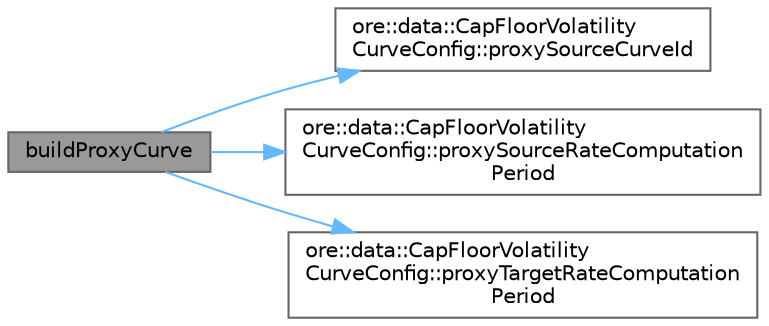 digraph "buildProxyCurve"
{
 // INTERACTIVE_SVG=YES
 // LATEX_PDF_SIZE
  bgcolor="transparent";
  edge [fontname=Helvetica,fontsize=10,labelfontname=Helvetica,labelfontsize=10];
  node [fontname=Helvetica,fontsize=10,shape=box,height=0.2,width=0.4];
  rankdir="LR";
  Node1 [label="buildProxyCurve",height=0.2,width=0.4,color="gray40", fillcolor="grey60", style="filled", fontcolor="black",tooltip="Build proxy curve."];
  Node1 -> Node2 [color="steelblue1",style="solid"];
  Node2 [label="ore::data::CapFloorVolatility\lCurveConfig::proxySourceCurveId",height=0.2,width=0.4,color="grey40", fillcolor="white", style="filled",URL="$classore_1_1data_1_1_cap_floor_volatility_curve_config.html#a5dfd67761506b4a3a1602dceca591f01",tooltip=" "];
  Node1 -> Node3 [color="steelblue1",style="solid"];
  Node3 [label="ore::data::CapFloorVolatility\lCurveConfig::proxySourceRateComputation\lPeriod",height=0.2,width=0.4,color="grey40", fillcolor="white", style="filled",URL="$classore_1_1data_1_1_cap_floor_volatility_curve_config.html#ab72b888d4523a707af49b22c7d910d9c",tooltip=" "];
  Node1 -> Node4 [color="steelblue1",style="solid"];
  Node4 [label="ore::data::CapFloorVolatility\lCurveConfig::proxyTargetRateComputation\lPeriod",height=0.2,width=0.4,color="grey40", fillcolor="white", style="filled",URL="$classore_1_1data_1_1_cap_floor_volatility_curve_config.html#a6c06788a633c4c5acebf8eb3420f27c0",tooltip=" "];
}
